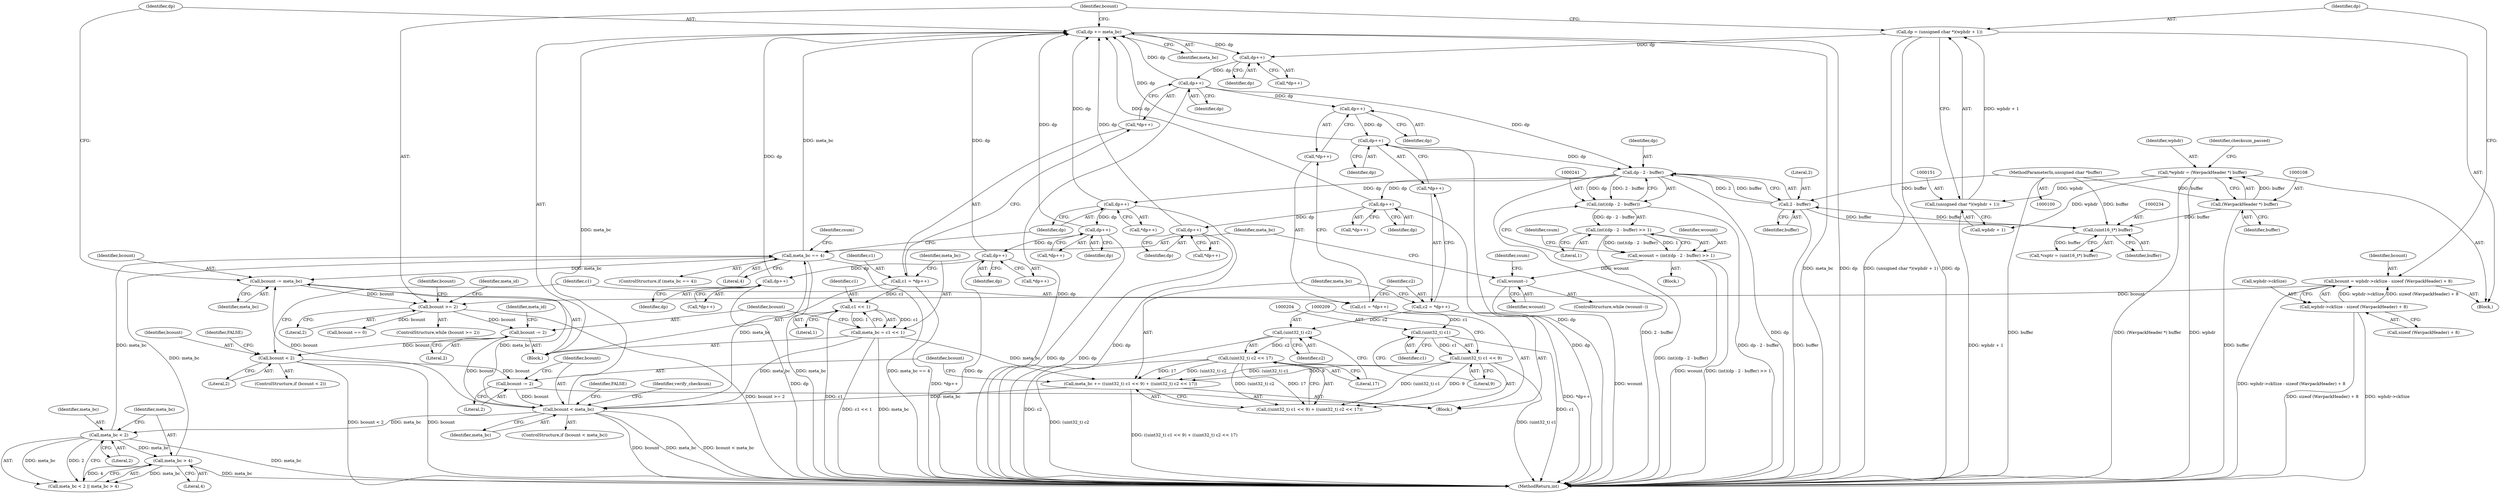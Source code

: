 digraph "1_WavPack_bba5389dc598a92bdf2b297c3ea34620b6679b5b@pointer" {
"1000358" [label="(Call,dp += meta_bc)"];
"1000216" [label="(Call,bcount < meta_bc)"];
"1000175" [label="(Call,bcount -= 2)"];
"1000156" [label="(Call,bcount >= 2)"];
"1000355" [label="(Call,bcount -= meta_bc)"];
"1000282" [label="(Call,meta_bc == 4)"];
"1000264" [label="(Call,meta_bc > 4)"];
"1000261" [label="(Call,meta_bc < 2)"];
"1000138" [label="(Call,bcount = wphdr->ckSize - sizeof (WavpackHeader) + 8)"];
"1000140" [label="(Call,wphdr->ckSize - sizeof (WavpackHeader) + 8)"];
"1000212" [label="(Call,bcount -= 2)"];
"1000184" [label="(Call,bcount < 2)"];
"1000199" [label="(Call,meta_bc += ((uint32_t) c1 << 9) + ((uint32_t) c2 << 17))"];
"1000202" [label="(Call,(uint32_t) c1 << 9)"];
"1000203" [label="(Call,(uint32_t) c1)"];
"1000189" [label="(Call,c1 = *dp++)"];
"1000207" [label="(Call,(uint32_t) c2 << 17)"];
"1000208" [label="(Call,(uint32_t) c2)"];
"1000194" [label="(Call,c2 = *dp++)"];
"1000170" [label="(Call,meta_bc = c1 << 1)"];
"1000172" [label="(Call,c1 << 1)"];
"1000165" [label="(Call,c1 = *dp++)"];
"1000298" [label="(Call,dp++)"];
"1000290" [label="(Call,dp++)"];
"1000242" [label="(Call,dp - 2 - buffer)"];
"1000168" [label="(Call,dp++)"];
"1000163" [label="(Call,dp++)"];
"1000148" [label="(Call,dp = (unsigned char *)(wphdr + 1))"];
"1000150" [label="(Call,(unsigned char *)(wphdr + 1))"];
"1000105" [label="(Call,*wphdr = (WavpackHeader *) buffer)"];
"1000107" [label="(Call,(WavpackHeader *) buffer)"];
"1000101" [label="(MethodParameterIn,unsigned char *buffer)"];
"1000358" [label="(Call,dp += meta_bc)"];
"1000337" [label="(Call,dp++)"];
"1000344" [label="(Call,dp++)"];
"1000197" [label="(Call,dp++)"];
"1000192" [label="(Call,dp++)"];
"1000308" [label="(Call,dp++)"];
"1000317" [label="(Call,dp++)"];
"1000244" [label="(Call,2 - buffer)"];
"1000233" [label="(Call,(uint16_t*) buffer)"];
"1000240" [label="(Call,(int)(dp - 2 - buffer))"];
"1000239" [label="(Call,(int)(dp - 2 - buffer) >> 1)"];
"1000237" [label="(Call,wcount = (int)(dp - 2 - buffer) >> 1)"];
"1000270" [label="(Call,wcount--)"];
"1000281" [label="(ControlStructure,if (meta_bc == 4))"];
"1000175" [label="(Call,bcount -= 2)"];
"1000244" [label="(Call,2 - buffer)"];
"1000246" [label="(Identifier,buffer)"];
"1000195" [label="(Identifier,c2)"];
"1000180" [label="(Identifier,meta_id)"];
"1000282" [label="(Call,meta_bc == 4)"];
"1000363" [label="(Call,bcount == 0)"];
"1000105" [label="(Call,*wphdr = (WavpackHeader *) buffer)"];
"1000140" [label="(Call,wphdr->ckSize - sizeof (WavpackHeader) + 8)"];
"1000103" [label="(Block,)"];
"1000235" [label="(Identifier,buffer)"];
"1000155" [label="(ControlStructure,while (bcount >= 2))"];
"1000266" [label="(Literal,4)"];
"1000177" [label="(Literal,2)"];
"1000150" [label="(Call,(unsigned char *)(wphdr + 1))"];
"1000317" [label="(Call,dp++)"];
"1000216" [label="(Call,bcount < meta_bc)"];
"1000192" [label="(Call,dp++)"];
"1000239" [label="(Call,(int)(dp - 2 - buffer) >> 1)"];
"1000169" [label="(Identifier,dp)"];
"1000106" [label="(Identifier,wphdr)"];
"1000112" [label="(Identifier,checksum_passed)"];
"1000198" [label="(Identifier,dp)"];
"1000297" [label="(Call,*dp++)"];
"1000364" [label="(Identifier,bcount)"];
"1000189" [label="(Call,c1 = *dp++)"];
"1000193" [label="(Identifier,dp)"];
"1000345" [label="(Identifier,dp)"];
"1000212" [label="(Call,bcount -= 2)"];
"1000318" [label="(Identifier,dp)"];
"1000217" [label="(Identifier,bcount)"];
"1000166" [label="(Identifier,c1)"];
"1000182" [label="(Block,)"];
"1000194" [label="(Call,c2 = *dp++)"];
"1000213" [label="(Identifier,bcount)"];
"1000210" [label="(Identifier,c2)"];
"1000344" [label="(Call,dp++)"];
"1000101" [label="(MethodParameterIn,unsigned char *buffer)"];
"1000141" [label="(Call,wphdr->ckSize)"];
"1000162" [label="(Call,*dp++)"];
"1000183" [label="(ControlStructure,if (bcount < 2))"];
"1000156" [label="(Call,bcount >= 2)"];
"1000242" [label="(Call,dp - 2 - buffer)"];
"1000163" [label="(Call,dp++)"];
"1000265" [label="(Identifier,meta_bc)"];
"1000261" [label="(Call,meta_bc < 2)"];
"1000203" [label="(Call,(uint32_t) c1)"];
"1000176" [label="(Identifier,bcount)"];
"1000284" [label="(Literal,4)"];
"1000233" [label="(Call,(uint16_t*) buffer)"];
"1000240" [label="(Call,(int)(dp - 2 - buffer))"];
"1000185" [label="(Identifier,bcount)"];
"1000260" [label="(Call,meta_bc < 2 || meta_bc > 4)"];
"1000229" [label="(Block,)"];
"1000298" [label="(Call,dp++)"];
"1000220" [label="(Identifier,FALSE)"];
"1000152" [label="(Call,wphdr + 1)"];
"1000207" [label="(Call,(uint32_t) c2 << 17)"];
"1000238" [label="(Identifier,wcount)"];
"1000199" [label="(Call,meta_bc += ((uint32_t) c1 << 9) + ((uint32_t) c2 << 17))"];
"1000263" [label="(Literal,2)"];
"1000158" [label="(Literal,2)"];
"1000214" [label="(Literal,2)"];
"1000269" [label="(ControlStructure,while (wcount--))"];
"1000191" [label="(Call,*dp++)"];
"1000171" [label="(Identifier,meta_bc)"];
"1000188" [label="(Identifier,FALSE)"];
"1000250" [label="(Identifier,csum)"];
"1000262" [label="(Identifier,meta_bc)"];
"1000337" [label="(Call,dp++)"];
"1000336" [label="(Call,*dp++)"];
"1000138" [label="(Call,bcount = wphdr->ckSize - sizeof (WavpackHeader) + 8)"];
"1000283" [label="(Identifier,meta_bc)"];
"1000237" [label="(Call,wcount = (int)(dp - 2 - buffer) >> 1)"];
"1000173" [label="(Identifier,c1)"];
"1000170" [label="(Call,meta_bc = c1 << 1)"];
"1000270" [label="(Call,wcount--)"];
"1000308" [label="(Call,dp++)"];
"1000223" [label="(Identifier,verify_checksum)"];
"1000206" [label="(Literal,9)"];
"1000164" [label="(Identifier,dp)"];
"1000357" [label="(Identifier,meta_bc)"];
"1000356" [label="(Identifier,bcount)"];
"1000165" [label="(Call,c1 = *dp++)"];
"1000107" [label="(Call,(WavpackHeader *) buffer)"];
"1000309" [label="(Identifier,dp)"];
"1000202" [label="(Call,(uint32_t) c1 << 9)"];
"1000197" [label="(Call,dp++)"];
"1000211" [label="(Literal,17)"];
"1000149" [label="(Identifier,dp)"];
"1000196" [label="(Call,*dp++)"];
"1000329" [label="(Identifier,csum)"];
"1000231" [label="(Call,*csptr = (uint16_t*) buffer)"];
"1000167" [label="(Call,*dp++)"];
"1000360" [label="(Identifier,meta_bc)"];
"1000307" [label="(Call,*dp++)"];
"1000148" [label="(Call,dp = (unsigned char *)(wphdr + 1))"];
"1000289" [label="(Call,*dp++)"];
"1000243" [label="(Identifier,dp)"];
"1000338" [label="(Identifier,dp)"];
"1000299" [label="(Identifier,dp)"];
"1000291" [label="(Identifier,dp)"];
"1000109" [label="(Identifier,buffer)"];
"1000190" [label="(Identifier,c1)"];
"1000144" [label="(Call,sizeof (WavpackHeader) + 8)"];
"1000157" [label="(Identifier,bcount)"];
"1000200" [label="(Identifier,meta_bc)"];
"1000168" [label="(Call,dp++)"];
"1000316" [label="(Call,*dp++)"];
"1000273" [label="(Identifier,csum)"];
"1000186" [label="(Literal,2)"];
"1000161" [label="(Identifier,meta_id)"];
"1000359" [label="(Identifier,dp)"];
"1000174" [label="(Literal,1)"];
"1000355" [label="(Call,bcount -= meta_bc)"];
"1000377" [label="(MethodReturn,int)"];
"1000290" [label="(Call,dp++)"];
"1000184" [label="(Call,bcount < 2)"];
"1000271" [label="(Identifier,wcount)"];
"1000201" [label="(Call,((uint32_t) c1 << 9) + ((uint32_t) c2 << 17))"];
"1000139" [label="(Identifier,bcount)"];
"1000247" [label="(Literal,1)"];
"1000264" [label="(Call,meta_bc > 4)"];
"1000159" [label="(Block,)"];
"1000245" [label="(Literal,2)"];
"1000343" [label="(Call,*dp++)"];
"1000208" [label="(Call,(uint32_t) c2)"];
"1000218" [label="(Identifier,meta_bc)"];
"1000205" [label="(Identifier,c1)"];
"1000172" [label="(Call,c1 << 1)"];
"1000358" [label="(Call,dp += meta_bc)"];
"1000215" [label="(ControlStructure,if (bcount < meta_bc))"];
"1000358" -> "1000159"  [label="AST: "];
"1000358" -> "1000360"  [label="CFG: "];
"1000359" -> "1000358"  [label="AST: "];
"1000360" -> "1000358"  [label="AST: "];
"1000157" -> "1000358"  [label="CFG: "];
"1000358" -> "1000377"  [label="DDG: meta_bc"];
"1000358" -> "1000377"  [label="DDG: dp"];
"1000358" -> "1000163"  [label="DDG: dp"];
"1000216" -> "1000358"  [label="DDG: meta_bc"];
"1000282" -> "1000358"  [label="DDG: meta_bc"];
"1000298" -> "1000358"  [label="DDG: dp"];
"1000337" -> "1000358"  [label="DDG: dp"];
"1000344" -> "1000358"  [label="DDG: dp"];
"1000197" -> "1000358"  [label="DDG: dp"];
"1000308" -> "1000358"  [label="DDG: dp"];
"1000290" -> "1000358"  [label="DDG: dp"];
"1000168" -> "1000358"  [label="DDG: dp"];
"1000317" -> "1000358"  [label="DDG: dp"];
"1000216" -> "1000215"  [label="AST: "];
"1000216" -> "1000218"  [label="CFG: "];
"1000217" -> "1000216"  [label="AST: "];
"1000218" -> "1000216"  [label="AST: "];
"1000220" -> "1000216"  [label="CFG: "];
"1000223" -> "1000216"  [label="CFG: "];
"1000216" -> "1000377"  [label="DDG: bcount < meta_bc"];
"1000216" -> "1000377"  [label="DDG: bcount"];
"1000216" -> "1000377"  [label="DDG: meta_bc"];
"1000175" -> "1000216"  [label="DDG: bcount"];
"1000212" -> "1000216"  [label="DDG: bcount"];
"1000199" -> "1000216"  [label="DDG: meta_bc"];
"1000170" -> "1000216"  [label="DDG: meta_bc"];
"1000216" -> "1000261"  [label="DDG: meta_bc"];
"1000216" -> "1000282"  [label="DDG: meta_bc"];
"1000216" -> "1000355"  [label="DDG: meta_bc"];
"1000216" -> "1000355"  [label="DDG: bcount"];
"1000175" -> "1000159"  [label="AST: "];
"1000175" -> "1000177"  [label="CFG: "];
"1000176" -> "1000175"  [label="AST: "];
"1000177" -> "1000175"  [label="AST: "];
"1000180" -> "1000175"  [label="CFG: "];
"1000156" -> "1000175"  [label="DDG: bcount"];
"1000175" -> "1000184"  [label="DDG: bcount"];
"1000156" -> "1000155"  [label="AST: "];
"1000156" -> "1000158"  [label="CFG: "];
"1000157" -> "1000156"  [label="AST: "];
"1000158" -> "1000156"  [label="AST: "];
"1000161" -> "1000156"  [label="CFG: "];
"1000364" -> "1000156"  [label="CFG: "];
"1000156" -> "1000377"  [label="DDG: bcount >= 2"];
"1000355" -> "1000156"  [label="DDG: bcount"];
"1000138" -> "1000156"  [label="DDG: bcount"];
"1000156" -> "1000363"  [label="DDG: bcount"];
"1000355" -> "1000159"  [label="AST: "];
"1000355" -> "1000357"  [label="CFG: "];
"1000356" -> "1000355"  [label="AST: "];
"1000357" -> "1000355"  [label="AST: "];
"1000359" -> "1000355"  [label="CFG: "];
"1000282" -> "1000355"  [label="DDG: meta_bc"];
"1000282" -> "1000281"  [label="AST: "];
"1000282" -> "1000284"  [label="CFG: "];
"1000283" -> "1000282"  [label="AST: "];
"1000284" -> "1000282"  [label="AST: "];
"1000291" -> "1000282"  [label="CFG: "];
"1000329" -> "1000282"  [label="CFG: "];
"1000282" -> "1000377"  [label="DDG: meta_bc == 4"];
"1000282" -> "1000377"  [label="DDG: meta_bc"];
"1000264" -> "1000282"  [label="DDG: meta_bc"];
"1000261" -> "1000282"  [label="DDG: meta_bc"];
"1000264" -> "1000260"  [label="AST: "];
"1000264" -> "1000266"  [label="CFG: "];
"1000265" -> "1000264"  [label="AST: "];
"1000266" -> "1000264"  [label="AST: "];
"1000260" -> "1000264"  [label="CFG: "];
"1000264" -> "1000377"  [label="DDG: meta_bc"];
"1000264" -> "1000260"  [label="DDG: meta_bc"];
"1000264" -> "1000260"  [label="DDG: 4"];
"1000261" -> "1000264"  [label="DDG: meta_bc"];
"1000261" -> "1000260"  [label="AST: "];
"1000261" -> "1000263"  [label="CFG: "];
"1000262" -> "1000261"  [label="AST: "];
"1000263" -> "1000261"  [label="AST: "];
"1000265" -> "1000261"  [label="CFG: "];
"1000260" -> "1000261"  [label="CFG: "];
"1000261" -> "1000377"  [label="DDG: meta_bc"];
"1000261" -> "1000260"  [label="DDG: meta_bc"];
"1000261" -> "1000260"  [label="DDG: 2"];
"1000138" -> "1000103"  [label="AST: "];
"1000138" -> "1000140"  [label="CFG: "];
"1000139" -> "1000138"  [label="AST: "];
"1000140" -> "1000138"  [label="AST: "];
"1000149" -> "1000138"  [label="CFG: "];
"1000138" -> "1000377"  [label="DDG: wphdr->ckSize - sizeof (WavpackHeader) + 8"];
"1000140" -> "1000138"  [label="DDG: wphdr->ckSize"];
"1000140" -> "1000138"  [label="DDG: sizeof (WavpackHeader) + 8"];
"1000140" -> "1000144"  [label="CFG: "];
"1000141" -> "1000140"  [label="AST: "];
"1000144" -> "1000140"  [label="AST: "];
"1000140" -> "1000377"  [label="DDG: wphdr->ckSize"];
"1000140" -> "1000377"  [label="DDG: sizeof (WavpackHeader) + 8"];
"1000212" -> "1000182"  [label="AST: "];
"1000212" -> "1000214"  [label="CFG: "];
"1000213" -> "1000212"  [label="AST: "];
"1000214" -> "1000212"  [label="AST: "];
"1000217" -> "1000212"  [label="CFG: "];
"1000184" -> "1000212"  [label="DDG: bcount"];
"1000184" -> "1000183"  [label="AST: "];
"1000184" -> "1000186"  [label="CFG: "];
"1000185" -> "1000184"  [label="AST: "];
"1000186" -> "1000184"  [label="AST: "];
"1000188" -> "1000184"  [label="CFG: "];
"1000190" -> "1000184"  [label="CFG: "];
"1000184" -> "1000377"  [label="DDG: bcount"];
"1000184" -> "1000377"  [label="DDG: bcount < 2"];
"1000199" -> "1000182"  [label="AST: "];
"1000199" -> "1000201"  [label="CFG: "];
"1000200" -> "1000199"  [label="AST: "];
"1000201" -> "1000199"  [label="AST: "];
"1000213" -> "1000199"  [label="CFG: "];
"1000199" -> "1000377"  [label="DDG: ((uint32_t) c1 << 9) + ((uint32_t) c2 << 17)"];
"1000202" -> "1000199"  [label="DDG: (uint32_t) c1"];
"1000202" -> "1000199"  [label="DDG: 9"];
"1000207" -> "1000199"  [label="DDG: (uint32_t) c2"];
"1000207" -> "1000199"  [label="DDG: 17"];
"1000170" -> "1000199"  [label="DDG: meta_bc"];
"1000202" -> "1000201"  [label="AST: "];
"1000202" -> "1000206"  [label="CFG: "];
"1000203" -> "1000202"  [label="AST: "];
"1000206" -> "1000202"  [label="AST: "];
"1000209" -> "1000202"  [label="CFG: "];
"1000202" -> "1000377"  [label="DDG: (uint32_t) c1"];
"1000202" -> "1000201"  [label="DDG: (uint32_t) c1"];
"1000202" -> "1000201"  [label="DDG: 9"];
"1000203" -> "1000202"  [label="DDG: c1"];
"1000203" -> "1000205"  [label="CFG: "];
"1000204" -> "1000203"  [label="AST: "];
"1000205" -> "1000203"  [label="AST: "];
"1000206" -> "1000203"  [label="CFG: "];
"1000203" -> "1000377"  [label="DDG: c1"];
"1000189" -> "1000203"  [label="DDG: c1"];
"1000189" -> "1000182"  [label="AST: "];
"1000189" -> "1000191"  [label="CFG: "];
"1000190" -> "1000189"  [label="AST: "];
"1000191" -> "1000189"  [label="AST: "];
"1000195" -> "1000189"  [label="CFG: "];
"1000207" -> "1000201"  [label="AST: "];
"1000207" -> "1000211"  [label="CFG: "];
"1000208" -> "1000207"  [label="AST: "];
"1000211" -> "1000207"  [label="AST: "];
"1000201" -> "1000207"  [label="CFG: "];
"1000207" -> "1000377"  [label="DDG: (uint32_t) c2"];
"1000207" -> "1000201"  [label="DDG: (uint32_t) c2"];
"1000207" -> "1000201"  [label="DDG: 17"];
"1000208" -> "1000207"  [label="DDG: c2"];
"1000208" -> "1000210"  [label="CFG: "];
"1000209" -> "1000208"  [label="AST: "];
"1000210" -> "1000208"  [label="AST: "];
"1000211" -> "1000208"  [label="CFG: "];
"1000208" -> "1000377"  [label="DDG: c2"];
"1000194" -> "1000208"  [label="DDG: c2"];
"1000194" -> "1000182"  [label="AST: "];
"1000194" -> "1000196"  [label="CFG: "];
"1000195" -> "1000194"  [label="AST: "];
"1000196" -> "1000194"  [label="AST: "];
"1000200" -> "1000194"  [label="CFG: "];
"1000194" -> "1000377"  [label="DDG: *dp++"];
"1000170" -> "1000159"  [label="AST: "];
"1000170" -> "1000172"  [label="CFG: "];
"1000171" -> "1000170"  [label="AST: "];
"1000172" -> "1000170"  [label="AST: "];
"1000176" -> "1000170"  [label="CFG: "];
"1000170" -> "1000377"  [label="DDG: c1 << 1"];
"1000170" -> "1000377"  [label="DDG: meta_bc"];
"1000172" -> "1000170"  [label="DDG: c1"];
"1000172" -> "1000170"  [label="DDG: 1"];
"1000172" -> "1000174"  [label="CFG: "];
"1000173" -> "1000172"  [label="AST: "];
"1000174" -> "1000172"  [label="AST: "];
"1000172" -> "1000377"  [label="DDG: c1"];
"1000165" -> "1000172"  [label="DDG: c1"];
"1000165" -> "1000159"  [label="AST: "];
"1000165" -> "1000167"  [label="CFG: "];
"1000166" -> "1000165"  [label="AST: "];
"1000167" -> "1000165"  [label="AST: "];
"1000171" -> "1000165"  [label="CFG: "];
"1000165" -> "1000377"  [label="DDG: *dp++"];
"1000298" -> "1000297"  [label="AST: "];
"1000298" -> "1000299"  [label="CFG: "];
"1000299" -> "1000298"  [label="AST: "];
"1000297" -> "1000298"  [label="CFG: "];
"1000298" -> "1000377"  [label="DDG: dp"];
"1000290" -> "1000298"  [label="DDG: dp"];
"1000298" -> "1000308"  [label="DDG: dp"];
"1000290" -> "1000289"  [label="AST: "];
"1000290" -> "1000291"  [label="CFG: "];
"1000291" -> "1000290"  [label="AST: "];
"1000289" -> "1000290"  [label="CFG: "];
"1000290" -> "1000377"  [label="DDG: dp"];
"1000242" -> "1000290"  [label="DDG: dp"];
"1000242" -> "1000240"  [label="AST: "];
"1000242" -> "1000244"  [label="CFG: "];
"1000243" -> "1000242"  [label="AST: "];
"1000244" -> "1000242"  [label="AST: "];
"1000240" -> "1000242"  [label="CFG: "];
"1000242" -> "1000377"  [label="DDG: 2 - buffer"];
"1000242" -> "1000377"  [label="DDG: dp"];
"1000242" -> "1000240"  [label="DDG: dp"];
"1000242" -> "1000240"  [label="DDG: 2 - buffer"];
"1000168" -> "1000242"  [label="DDG: dp"];
"1000197" -> "1000242"  [label="DDG: dp"];
"1000244" -> "1000242"  [label="DDG: 2"];
"1000244" -> "1000242"  [label="DDG: buffer"];
"1000242" -> "1000337"  [label="DDG: dp"];
"1000168" -> "1000167"  [label="AST: "];
"1000168" -> "1000169"  [label="CFG: "];
"1000169" -> "1000168"  [label="AST: "];
"1000167" -> "1000168"  [label="CFG: "];
"1000168" -> "1000377"  [label="DDG: dp"];
"1000163" -> "1000168"  [label="DDG: dp"];
"1000168" -> "1000192"  [label="DDG: dp"];
"1000163" -> "1000162"  [label="AST: "];
"1000163" -> "1000164"  [label="CFG: "];
"1000164" -> "1000163"  [label="AST: "];
"1000162" -> "1000163"  [label="CFG: "];
"1000148" -> "1000163"  [label="DDG: dp"];
"1000148" -> "1000103"  [label="AST: "];
"1000148" -> "1000150"  [label="CFG: "];
"1000149" -> "1000148"  [label="AST: "];
"1000150" -> "1000148"  [label="AST: "];
"1000157" -> "1000148"  [label="CFG: "];
"1000148" -> "1000377"  [label="DDG: dp"];
"1000148" -> "1000377"  [label="DDG: (unsigned char *)(wphdr + 1)"];
"1000150" -> "1000148"  [label="DDG: wphdr + 1"];
"1000150" -> "1000152"  [label="CFG: "];
"1000151" -> "1000150"  [label="AST: "];
"1000152" -> "1000150"  [label="AST: "];
"1000150" -> "1000377"  [label="DDG: wphdr + 1"];
"1000105" -> "1000150"  [label="DDG: wphdr"];
"1000105" -> "1000103"  [label="AST: "];
"1000105" -> "1000107"  [label="CFG: "];
"1000106" -> "1000105"  [label="AST: "];
"1000107" -> "1000105"  [label="AST: "];
"1000112" -> "1000105"  [label="CFG: "];
"1000105" -> "1000377"  [label="DDG: (WavpackHeader *) buffer"];
"1000105" -> "1000377"  [label="DDG: wphdr"];
"1000107" -> "1000105"  [label="DDG: buffer"];
"1000105" -> "1000152"  [label="DDG: wphdr"];
"1000107" -> "1000109"  [label="CFG: "];
"1000108" -> "1000107"  [label="AST: "];
"1000109" -> "1000107"  [label="AST: "];
"1000107" -> "1000377"  [label="DDG: buffer"];
"1000101" -> "1000107"  [label="DDG: buffer"];
"1000107" -> "1000233"  [label="DDG: buffer"];
"1000101" -> "1000100"  [label="AST: "];
"1000101" -> "1000377"  [label="DDG: buffer"];
"1000101" -> "1000233"  [label="DDG: buffer"];
"1000101" -> "1000244"  [label="DDG: buffer"];
"1000337" -> "1000336"  [label="AST: "];
"1000337" -> "1000338"  [label="CFG: "];
"1000338" -> "1000337"  [label="AST: "];
"1000336" -> "1000337"  [label="CFG: "];
"1000337" -> "1000377"  [label="DDG: dp"];
"1000337" -> "1000344"  [label="DDG: dp"];
"1000344" -> "1000343"  [label="AST: "];
"1000344" -> "1000345"  [label="CFG: "];
"1000345" -> "1000344"  [label="AST: "];
"1000343" -> "1000344"  [label="CFG: "];
"1000344" -> "1000377"  [label="DDG: dp"];
"1000197" -> "1000196"  [label="AST: "];
"1000197" -> "1000198"  [label="CFG: "];
"1000198" -> "1000197"  [label="AST: "];
"1000196" -> "1000197"  [label="CFG: "];
"1000197" -> "1000377"  [label="DDG: dp"];
"1000192" -> "1000197"  [label="DDG: dp"];
"1000192" -> "1000191"  [label="AST: "];
"1000192" -> "1000193"  [label="CFG: "];
"1000193" -> "1000192"  [label="AST: "];
"1000191" -> "1000192"  [label="CFG: "];
"1000308" -> "1000307"  [label="AST: "];
"1000308" -> "1000309"  [label="CFG: "];
"1000309" -> "1000308"  [label="AST: "];
"1000307" -> "1000308"  [label="CFG: "];
"1000308" -> "1000377"  [label="DDG: dp"];
"1000308" -> "1000317"  [label="DDG: dp"];
"1000317" -> "1000316"  [label="AST: "];
"1000317" -> "1000318"  [label="CFG: "];
"1000318" -> "1000317"  [label="AST: "];
"1000316" -> "1000317"  [label="CFG: "];
"1000317" -> "1000377"  [label="DDG: dp"];
"1000244" -> "1000246"  [label="CFG: "];
"1000245" -> "1000244"  [label="AST: "];
"1000246" -> "1000244"  [label="AST: "];
"1000244" -> "1000377"  [label="DDG: buffer"];
"1000244" -> "1000233"  [label="DDG: buffer"];
"1000233" -> "1000244"  [label="DDG: buffer"];
"1000233" -> "1000231"  [label="AST: "];
"1000233" -> "1000235"  [label="CFG: "];
"1000234" -> "1000233"  [label="AST: "];
"1000235" -> "1000233"  [label="AST: "];
"1000231" -> "1000233"  [label="CFG: "];
"1000233" -> "1000231"  [label="DDG: buffer"];
"1000240" -> "1000239"  [label="AST: "];
"1000241" -> "1000240"  [label="AST: "];
"1000247" -> "1000240"  [label="CFG: "];
"1000240" -> "1000377"  [label="DDG: dp - 2 - buffer"];
"1000240" -> "1000239"  [label="DDG: dp - 2 - buffer"];
"1000239" -> "1000237"  [label="AST: "];
"1000239" -> "1000247"  [label="CFG: "];
"1000247" -> "1000239"  [label="AST: "];
"1000237" -> "1000239"  [label="CFG: "];
"1000239" -> "1000377"  [label="DDG: (int)(dp - 2 - buffer)"];
"1000239" -> "1000237"  [label="DDG: (int)(dp - 2 - buffer)"];
"1000239" -> "1000237"  [label="DDG: 1"];
"1000237" -> "1000229"  [label="AST: "];
"1000238" -> "1000237"  [label="AST: "];
"1000250" -> "1000237"  [label="CFG: "];
"1000237" -> "1000377"  [label="DDG: (int)(dp - 2 - buffer) >> 1"];
"1000237" -> "1000377"  [label="DDG: wcount"];
"1000237" -> "1000270"  [label="DDG: wcount"];
"1000270" -> "1000269"  [label="AST: "];
"1000270" -> "1000271"  [label="CFG: "];
"1000271" -> "1000270"  [label="AST: "];
"1000273" -> "1000270"  [label="CFG: "];
"1000283" -> "1000270"  [label="CFG: "];
"1000270" -> "1000377"  [label="DDG: wcount"];
}
